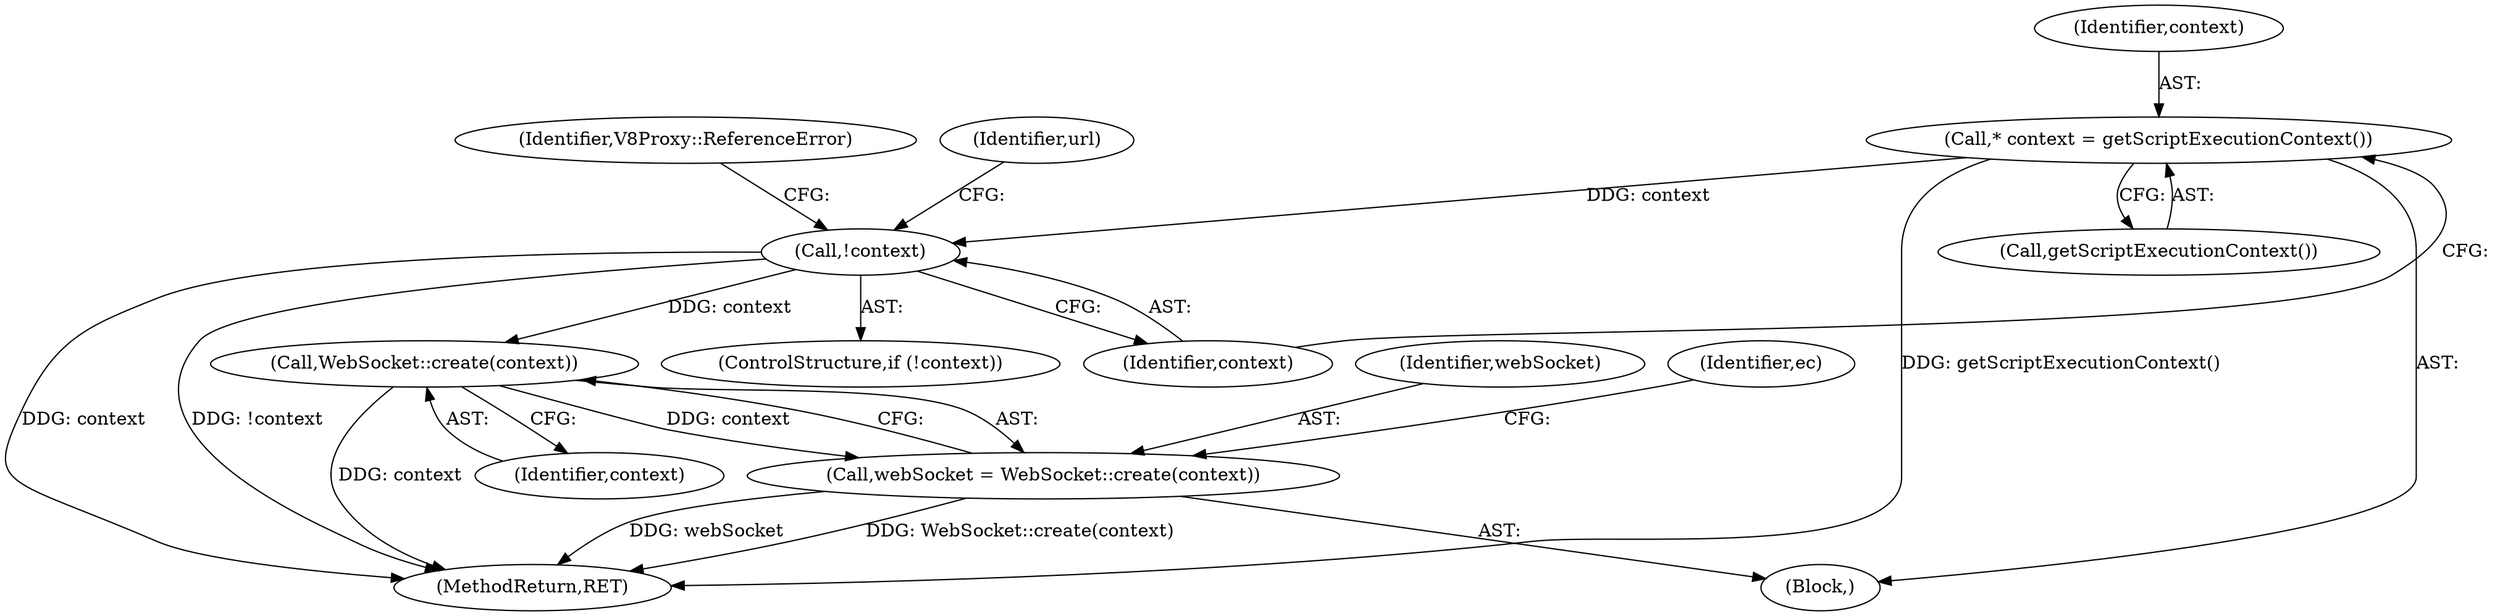 digraph "0_Chrome_e9372a1bfd3588a80fcf49aa07321f0971dd6091_67@API" {
"1000166" [label="(Call,WebSocket::create(context))"];
"1000150" [label="(Call,!context)"];
"1000146" [label="(Call,* context = getScriptExecutionContext())"];
"1000164" [label="(Call,webSocket = WebSocket::create(context))"];
"1000148" [label="(Call,getScriptExecutionContext())"];
"1000154" [label="(Identifier,V8Proxy::ReferenceError)"];
"1000150" [label="(Call,!context)"];
"1000149" [label="(ControlStructure,if (!context))"];
"1000146" [label="(Call,* context = getScriptExecutionContext())"];
"1000151" [label="(Identifier,context)"];
"1000166" [label="(Call,WebSocket::create(context))"];
"1000159" [label="(Identifier,url)"];
"1000164" [label="(Call,webSocket = WebSocket::create(context))"];
"1000147" [label="(Identifier,context)"];
"1000102" [label="(Block,)"];
"1000262" [label="(MethodReturn,RET)"];
"1000165" [label="(Identifier,webSocket)"];
"1000167" [label="(Identifier,context)"];
"1000170" [label="(Identifier,ec)"];
"1000166" -> "1000164"  [label="AST: "];
"1000166" -> "1000167"  [label="CFG: "];
"1000167" -> "1000166"  [label="AST: "];
"1000164" -> "1000166"  [label="CFG: "];
"1000166" -> "1000262"  [label="DDG: context"];
"1000166" -> "1000164"  [label="DDG: context"];
"1000150" -> "1000166"  [label="DDG: context"];
"1000150" -> "1000149"  [label="AST: "];
"1000150" -> "1000151"  [label="CFG: "];
"1000151" -> "1000150"  [label="AST: "];
"1000154" -> "1000150"  [label="CFG: "];
"1000159" -> "1000150"  [label="CFG: "];
"1000150" -> "1000262"  [label="DDG: context"];
"1000150" -> "1000262"  [label="DDG: !context"];
"1000146" -> "1000150"  [label="DDG: context"];
"1000146" -> "1000102"  [label="AST: "];
"1000146" -> "1000148"  [label="CFG: "];
"1000147" -> "1000146"  [label="AST: "];
"1000148" -> "1000146"  [label="AST: "];
"1000151" -> "1000146"  [label="CFG: "];
"1000146" -> "1000262"  [label="DDG: getScriptExecutionContext()"];
"1000164" -> "1000102"  [label="AST: "];
"1000165" -> "1000164"  [label="AST: "];
"1000170" -> "1000164"  [label="CFG: "];
"1000164" -> "1000262"  [label="DDG: WebSocket::create(context)"];
"1000164" -> "1000262"  [label="DDG: webSocket"];
}
